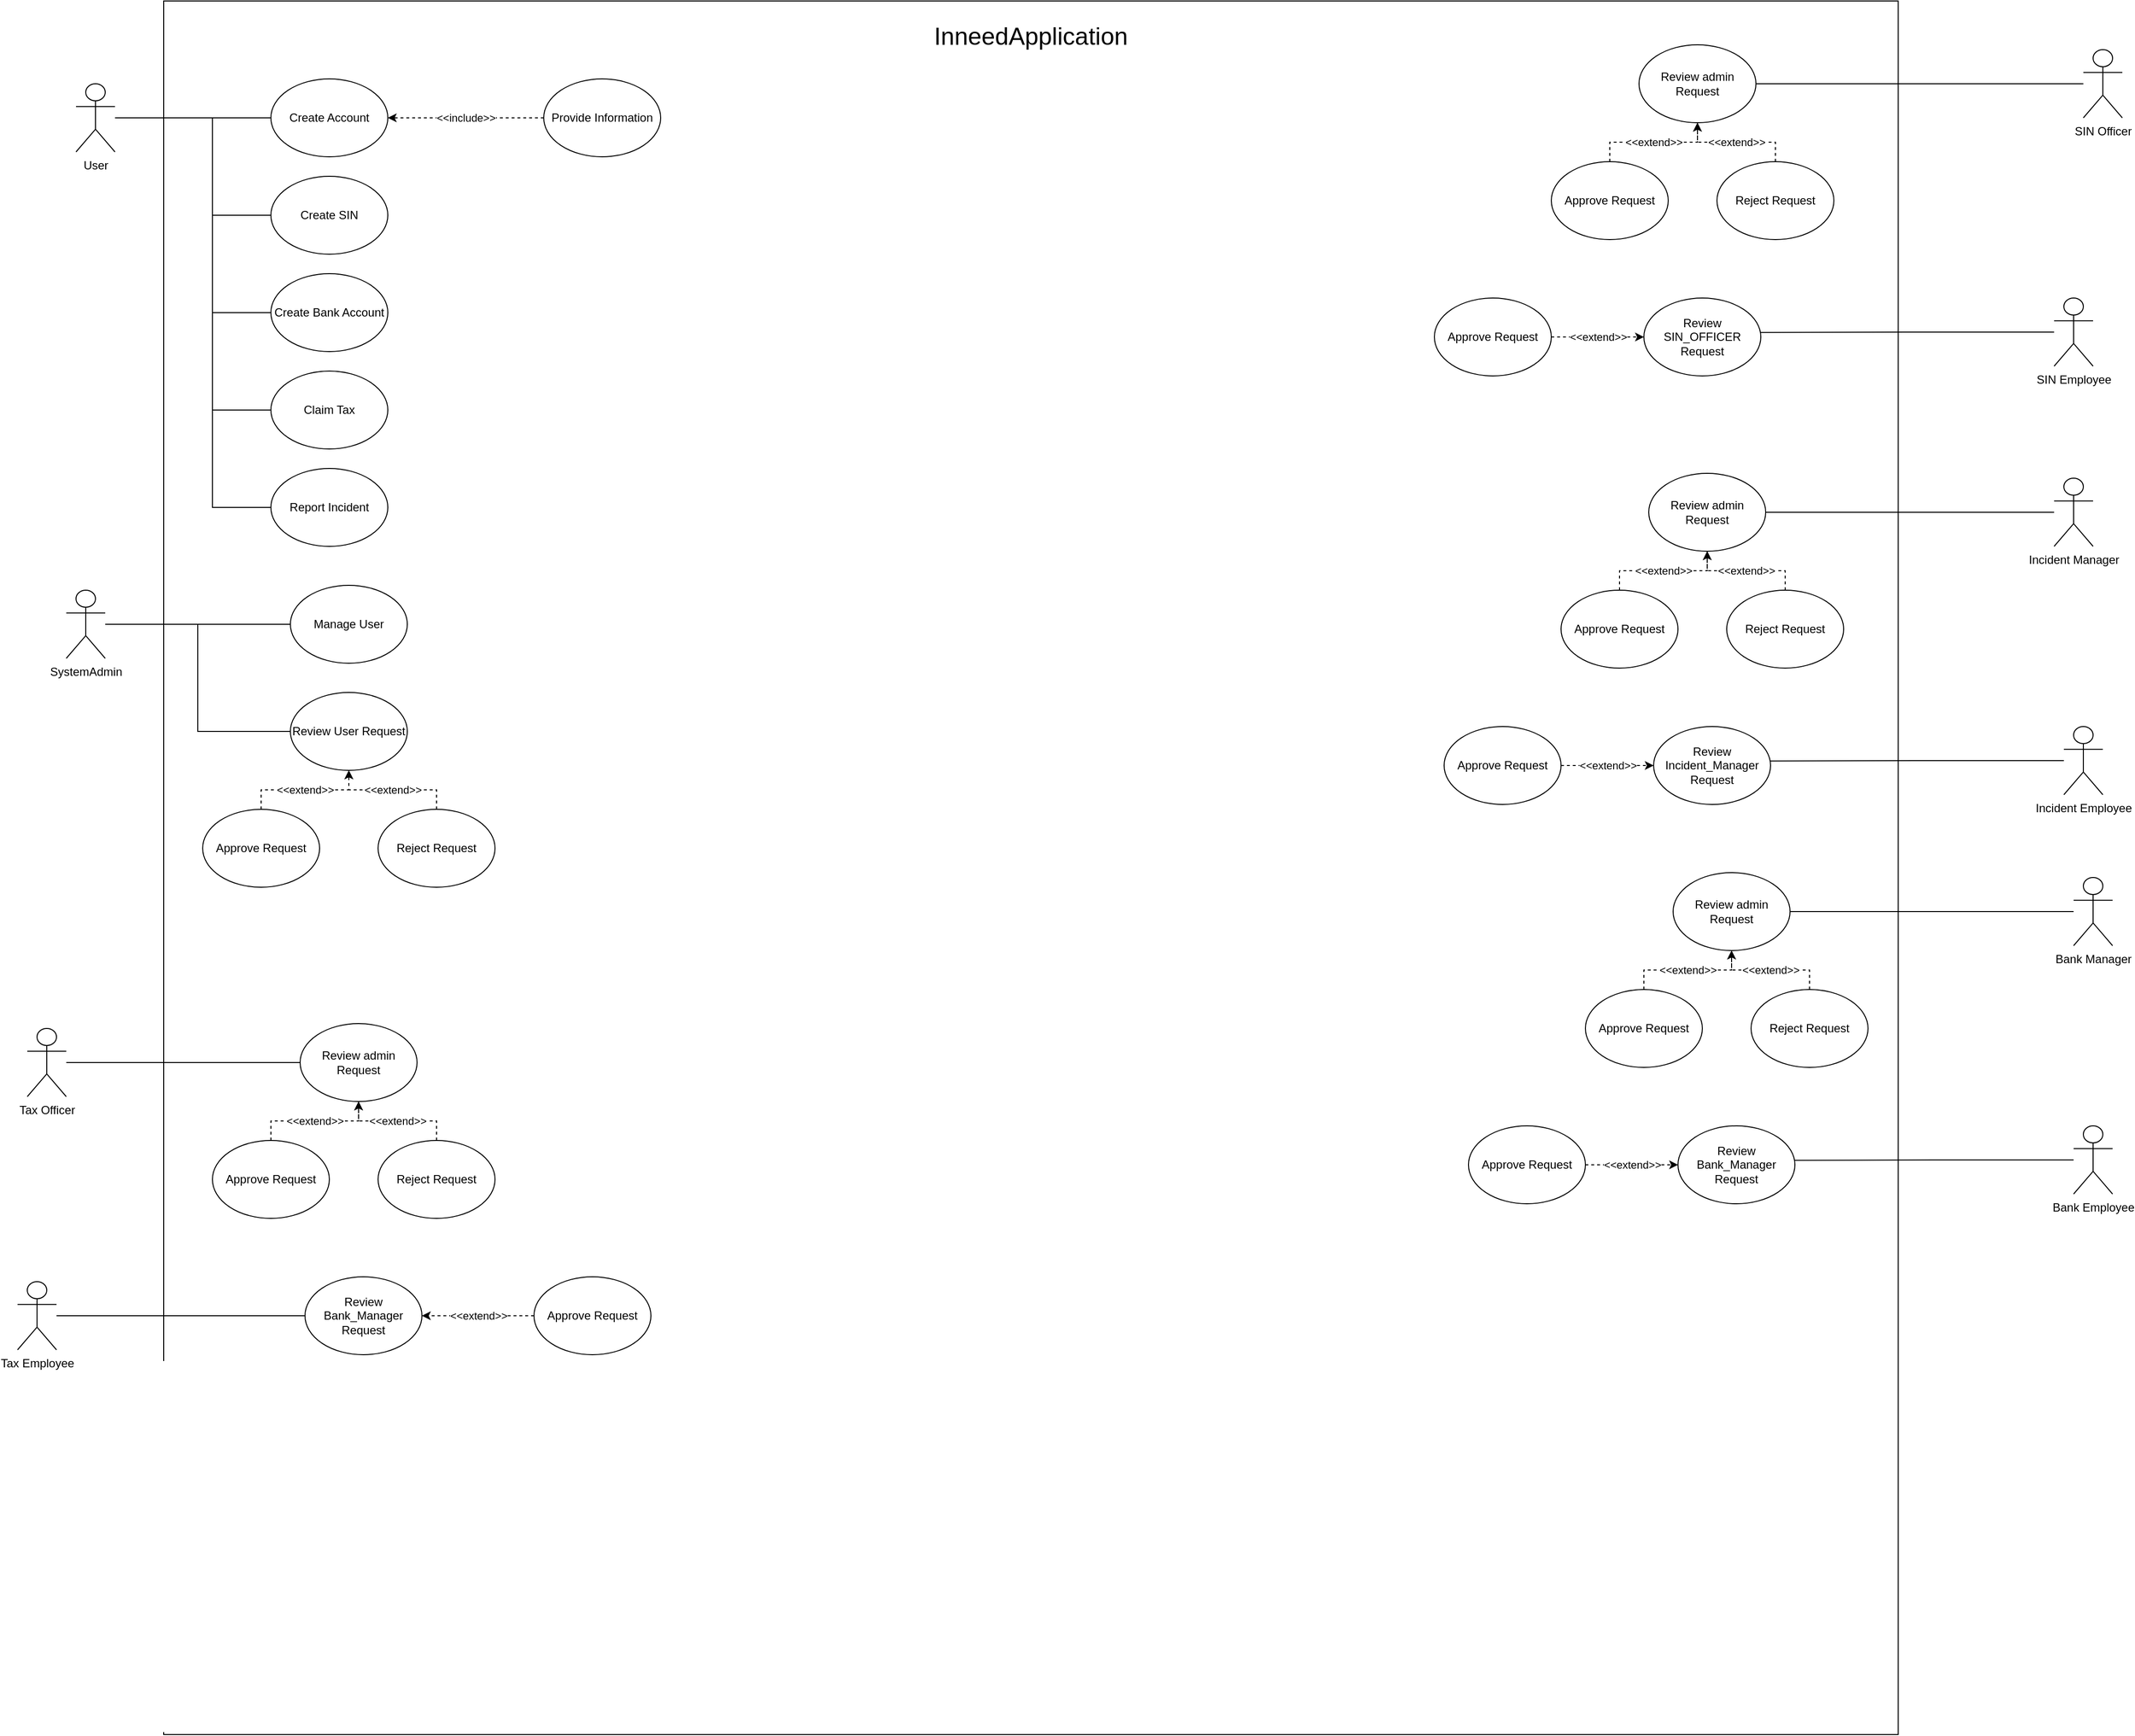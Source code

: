<mxfile version="20.6.2" type="device"><diagram id="l4f0k97sOmXUfr7ZGvwD" name="Page-1"><mxGraphModel dx="2031" dy="1077" grid="1" gridSize="10" guides="1" tooltips="1" connect="1" arrows="1" fold="1" page="1" pageScale="1" pageWidth="2339" pageHeight="3300" math="0" shadow="0"><root><mxCell id="0"/><mxCell id="1" parent="0"/><mxCell id="3ntKfznQBecFGZpFL8kB-1" value="" style="whiteSpace=wrap;html=1;aspect=fixed;" vertex="1" parent="1"><mxGeometry x="590" y="90" width="1780" height="1780" as="geometry"/></mxCell><mxCell id="3ntKfznQBecFGZpFL8kB-10" style="edgeStyle=orthogonalEdgeStyle;rounded=0;orthogonalLoop=1;jettySize=auto;html=1;endArrow=none;endFill=0;" edge="1" parent="1" source="3ntKfznQBecFGZpFL8kB-2" target="3ntKfznQBecFGZpFL8kB-3"><mxGeometry relative="1" as="geometry"/></mxCell><mxCell id="3ntKfznQBecFGZpFL8kB-11" style="edgeStyle=orthogonalEdgeStyle;rounded=0;orthogonalLoop=1;jettySize=auto;html=1;entryX=0;entryY=0.5;entryDx=0;entryDy=0;endArrow=none;endFill=0;" edge="1" parent="1" source="3ntKfznQBecFGZpFL8kB-2" target="3ntKfznQBecFGZpFL8kB-6"><mxGeometry relative="1" as="geometry"><Array as="points"><mxPoint x="640" y="210"/><mxPoint x="640" y="310"/></Array></mxGeometry></mxCell><mxCell id="3ntKfznQBecFGZpFL8kB-12" style="edgeStyle=orthogonalEdgeStyle;rounded=0;orthogonalLoop=1;jettySize=auto;html=1;entryX=0;entryY=0.5;entryDx=0;entryDy=0;endArrow=none;endFill=0;" edge="1" parent="1" source="3ntKfznQBecFGZpFL8kB-2" target="3ntKfznQBecFGZpFL8kB-7"><mxGeometry relative="1" as="geometry"><Array as="points"><mxPoint x="640" y="210"/><mxPoint x="640" y="410"/></Array></mxGeometry></mxCell><mxCell id="3ntKfznQBecFGZpFL8kB-13" style="edgeStyle=orthogonalEdgeStyle;rounded=0;orthogonalLoop=1;jettySize=auto;html=1;entryX=0;entryY=0.5;entryDx=0;entryDy=0;endArrow=none;endFill=0;" edge="1" parent="1" source="3ntKfznQBecFGZpFL8kB-2" target="3ntKfznQBecFGZpFL8kB-8"><mxGeometry relative="1" as="geometry"><Array as="points"><mxPoint x="640" y="210"/><mxPoint x="640" y="510"/></Array></mxGeometry></mxCell><mxCell id="3ntKfznQBecFGZpFL8kB-14" style="edgeStyle=orthogonalEdgeStyle;rounded=0;orthogonalLoop=1;jettySize=auto;html=1;entryX=0;entryY=0.5;entryDx=0;entryDy=0;endArrow=none;endFill=0;" edge="1" parent="1" source="3ntKfznQBecFGZpFL8kB-2" target="3ntKfznQBecFGZpFL8kB-9"><mxGeometry relative="1" as="geometry"><Array as="points"><mxPoint x="640" y="210"/><mxPoint x="640" y="610"/></Array></mxGeometry></mxCell><mxCell id="3ntKfznQBecFGZpFL8kB-2" value="User" style="shape=umlActor;verticalLabelPosition=bottom;verticalAlign=top;html=1;outlineConnect=0;" vertex="1" parent="1"><mxGeometry x="500" y="175" width="40" height="70" as="geometry"/></mxCell><mxCell id="3ntKfznQBecFGZpFL8kB-3" value="Create Account" style="ellipse;whiteSpace=wrap;html=1;" vertex="1" parent="1"><mxGeometry x="700" y="170" width="120" height="80" as="geometry"/></mxCell><mxCell id="3ntKfznQBecFGZpFL8kB-5" value="&amp;lt;&amp;lt;include&amp;gt;&amp;gt;" style="edgeStyle=orthogonalEdgeStyle;rounded=0;orthogonalLoop=1;jettySize=auto;html=1;entryX=1;entryY=0.5;entryDx=0;entryDy=0;dashed=1;" edge="1" parent="1" source="3ntKfznQBecFGZpFL8kB-4" target="3ntKfznQBecFGZpFL8kB-3"><mxGeometry relative="1" as="geometry"/></mxCell><mxCell id="3ntKfznQBecFGZpFL8kB-4" value="Provide Information" style="ellipse;whiteSpace=wrap;html=1;" vertex="1" parent="1"><mxGeometry x="980" y="170" width="120" height="80" as="geometry"/></mxCell><mxCell id="3ntKfznQBecFGZpFL8kB-6" value="Create SIN" style="ellipse;whiteSpace=wrap;html=1;" vertex="1" parent="1"><mxGeometry x="700" y="270" width="120" height="80" as="geometry"/></mxCell><mxCell id="3ntKfznQBecFGZpFL8kB-7" value="Create Bank Account" style="ellipse;whiteSpace=wrap;html=1;" vertex="1" parent="1"><mxGeometry x="700" y="370" width="120" height="80" as="geometry"/></mxCell><mxCell id="3ntKfznQBecFGZpFL8kB-8" value="Claim Tax" style="ellipse;whiteSpace=wrap;html=1;" vertex="1" parent="1"><mxGeometry x="700" y="470" width="120" height="80" as="geometry"/></mxCell><mxCell id="3ntKfznQBecFGZpFL8kB-9" value="Report Incident" style="ellipse;whiteSpace=wrap;html=1;" vertex="1" parent="1"><mxGeometry x="700" y="570" width="120" height="80" as="geometry"/></mxCell><mxCell id="3ntKfznQBecFGZpFL8kB-46" style="edgeStyle=orthogonalEdgeStyle;rounded=0;orthogonalLoop=1;jettySize=auto;html=1;entryX=0;entryY=0.5;entryDx=0;entryDy=0;endArrow=none;endFill=0;" edge="1" parent="1" source="3ntKfznQBecFGZpFL8kB-15" target="3ntKfznQBecFGZpFL8kB-17"><mxGeometry relative="1" as="geometry"/></mxCell><mxCell id="3ntKfznQBecFGZpFL8kB-47" style="edgeStyle=orthogonalEdgeStyle;rounded=0;orthogonalLoop=1;jettySize=auto;html=1;entryX=0;entryY=0.5;entryDx=0;entryDy=0;endArrow=none;endFill=0;" edge="1" parent="1" source="3ntKfznQBecFGZpFL8kB-15" target="3ntKfznQBecFGZpFL8kB-20"><mxGeometry relative="1" as="geometry"/></mxCell><mxCell id="3ntKfznQBecFGZpFL8kB-15" value="SystemAdmin" style="shape=umlActor;verticalLabelPosition=bottom;verticalAlign=top;html=1;outlineConnect=0;" vertex="1" parent="1"><mxGeometry x="490" y="695" width="40" height="70" as="geometry"/></mxCell><mxCell id="3ntKfznQBecFGZpFL8kB-17" value="Manage User" style="ellipse;whiteSpace=wrap;html=1;" vertex="1" parent="1"><mxGeometry x="720" y="690" width="120" height="80" as="geometry"/></mxCell><mxCell id="3ntKfznQBecFGZpFL8kB-20" value="Review User Request" style="ellipse;whiteSpace=wrap;html=1;" vertex="1" parent="1"><mxGeometry x="720" y="800" width="120" height="80" as="geometry"/></mxCell><mxCell id="3ntKfznQBecFGZpFL8kB-28" value="&amp;lt;&amp;lt;extend&amp;gt;&amp;gt;" style="edgeStyle=orthogonalEdgeStyle;rounded=0;orthogonalLoop=1;jettySize=auto;html=1;entryX=0.5;entryY=1;entryDx=0;entryDy=0;dashed=1;endArrow=classic;endFill=1;" edge="1" parent="1" source="3ntKfznQBecFGZpFL8kB-22" target="3ntKfznQBecFGZpFL8kB-20"><mxGeometry relative="1" as="geometry"/></mxCell><mxCell id="3ntKfznQBecFGZpFL8kB-22" value="Approve Request" style="ellipse;whiteSpace=wrap;html=1;" vertex="1" parent="1"><mxGeometry x="630" y="920" width="120" height="80" as="geometry"/></mxCell><mxCell id="3ntKfznQBecFGZpFL8kB-29" value="&amp;lt;&amp;lt;extend&amp;gt;&amp;gt;" style="edgeStyle=orthogonalEdgeStyle;rounded=0;orthogonalLoop=1;jettySize=auto;html=1;entryX=0.5;entryY=1;entryDx=0;entryDy=0;dashed=1;endArrow=classic;endFill=1;" edge="1" parent="1" source="3ntKfznQBecFGZpFL8kB-23" target="3ntKfznQBecFGZpFL8kB-20"><mxGeometry relative="1" as="geometry"/></mxCell><mxCell id="3ntKfznQBecFGZpFL8kB-23" value="Reject Request" style="ellipse;whiteSpace=wrap;html=1;" vertex="1" parent="1"><mxGeometry x="810" y="920" width="120" height="80" as="geometry"/></mxCell><mxCell id="3ntKfznQBecFGZpFL8kB-37" style="edgeStyle=orthogonalEdgeStyle;rounded=0;orthogonalLoop=1;jettySize=auto;html=1;entryX=1;entryY=0.5;entryDx=0;entryDy=0;endArrow=none;endFill=0;" edge="1" parent="1" source="3ntKfznQBecFGZpFL8kB-30" target="3ntKfznQBecFGZpFL8kB-31"><mxGeometry relative="1" as="geometry"/></mxCell><mxCell id="3ntKfznQBecFGZpFL8kB-30" value="SIN Officer" style="shape=umlActor;verticalLabelPosition=bottom;verticalAlign=top;html=1;outlineConnect=0;" vertex="1" parent="1"><mxGeometry x="2560" y="140" width="40" height="70" as="geometry"/></mxCell><mxCell id="3ntKfznQBecFGZpFL8kB-31" value="Review admin Request" style="ellipse;whiteSpace=wrap;html=1;" vertex="1" parent="1"><mxGeometry x="2104" y="135" width="120" height="80" as="geometry"/></mxCell><mxCell id="3ntKfznQBecFGZpFL8kB-32" value="&amp;lt;&amp;lt;extend&amp;gt;&amp;gt;" style="edgeStyle=orthogonalEdgeStyle;rounded=0;orthogonalLoop=1;jettySize=auto;html=1;entryX=0.5;entryY=1;entryDx=0;entryDy=0;dashed=1;endArrow=classic;endFill=1;" edge="1" parent="1" source="3ntKfznQBecFGZpFL8kB-33" target="3ntKfznQBecFGZpFL8kB-31"><mxGeometry relative="1" as="geometry"/></mxCell><mxCell id="3ntKfznQBecFGZpFL8kB-33" value="Approve Request" style="ellipse;whiteSpace=wrap;html=1;" vertex="1" parent="1"><mxGeometry x="2014" y="255" width="120" height="80" as="geometry"/></mxCell><mxCell id="3ntKfznQBecFGZpFL8kB-34" value="&amp;lt;&amp;lt;extend&amp;gt;&amp;gt;" style="edgeStyle=orthogonalEdgeStyle;rounded=0;orthogonalLoop=1;jettySize=auto;html=1;entryX=0.5;entryY=1;entryDx=0;entryDy=0;dashed=1;endArrow=classic;endFill=1;" edge="1" parent="1" source="3ntKfznQBecFGZpFL8kB-35" target="3ntKfznQBecFGZpFL8kB-31"><mxGeometry relative="1" as="geometry"/></mxCell><mxCell id="3ntKfznQBecFGZpFL8kB-35" value="Reject Request" style="ellipse;whiteSpace=wrap;html=1;" vertex="1" parent="1"><mxGeometry x="2184" y="255" width="120" height="80" as="geometry"/></mxCell><mxCell id="3ntKfznQBecFGZpFL8kB-44" style="edgeStyle=orthogonalEdgeStyle;rounded=0;orthogonalLoop=1;jettySize=auto;html=1;entryX=1;entryY=0.442;entryDx=0;entryDy=0;entryPerimeter=0;endArrow=none;endFill=0;" edge="1" parent="1" source="3ntKfznQBecFGZpFL8kB-38" target="3ntKfznQBecFGZpFL8kB-39"><mxGeometry relative="1" as="geometry"/></mxCell><mxCell id="3ntKfznQBecFGZpFL8kB-38" value="SIN Employee" style="shape=umlActor;verticalLabelPosition=bottom;verticalAlign=top;html=1;outlineConnect=0;" vertex="1" parent="1"><mxGeometry x="2530" y="395" width="40" height="70" as="geometry"/></mxCell><mxCell id="3ntKfznQBecFGZpFL8kB-39" value="Review SIN_OFFICER Request" style="ellipse;whiteSpace=wrap;html=1;" vertex="1" parent="1"><mxGeometry x="2109" y="395" width="120" height="80" as="geometry"/></mxCell><mxCell id="3ntKfznQBecFGZpFL8kB-40" value="&amp;lt;&amp;lt;extend&amp;gt;&amp;gt;" style="edgeStyle=orthogonalEdgeStyle;rounded=0;orthogonalLoop=1;jettySize=auto;html=1;dashed=1;endArrow=classic;endFill=1;entryX=0;entryY=0.5;entryDx=0;entryDy=0;" edge="1" parent="1" source="3ntKfznQBecFGZpFL8kB-41" target="3ntKfznQBecFGZpFL8kB-39"><mxGeometry relative="1" as="geometry"/></mxCell><mxCell id="3ntKfznQBecFGZpFL8kB-41" value="Approve Request" style="ellipse;whiteSpace=wrap;html=1;" vertex="1" parent="1"><mxGeometry x="1894" y="395" width="120" height="80" as="geometry"/></mxCell><mxCell id="3ntKfznQBecFGZpFL8kB-50" style="edgeStyle=orthogonalEdgeStyle;rounded=0;orthogonalLoop=1;jettySize=auto;html=1;entryX=1;entryY=0.5;entryDx=0;entryDy=0;endArrow=none;endFill=0;" edge="1" parent="1" source="3ntKfznQBecFGZpFL8kB-51" target="3ntKfznQBecFGZpFL8kB-52"><mxGeometry relative="1" as="geometry"/></mxCell><mxCell id="3ntKfznQBecFGZpFL8kB-51" value="Incident Manager" style="shape=umlActor;verticalLabelPosition=bottom;verticalAlign=top;html=1;outlineConnect=0;" vertex="1" parent="1"><mxGeometry x="2530" y="580" width="40" height="70" as="geometry"/></mxCell><mxCell id="3ntKfznQBecFGZpFL8kB-52" value="Review admin Request" style="ellipse;whiteSpace=wrap;html=1;" vertex="1" parent="1"><mxGeometry x="2114" y="575" width="120" height="80" as="geometry"/></mxCell><mxCell id="3ntKfznQBecFGZpFL8kB-53" value="&amp;lt;&amp;lt;extend&amp;gt;&amp;gt;" style="edgeStyle=orthogonalEdgeStyle;rounded=0;orthogonalLoop=1;jettySize=auto;html=1;entryX=0.5;entryY=1;entryDx=0;entryDy=0;dashed=1;endArrow=classic;endFill=1;" edge="1" parent="1" source="3ntKfznQBecFGZpFL8kB-54" target="3ntKfznQBecFGZpFL8kB-52"><mxGeometry relative="1" as="geometry"/></mxCell><mxCell id="3ntKfznQBecFGZpFL8kB-54" value="Approve Request" style="ellipse;whiteSpace=wrap;html=1;" vertex="1" parent="1"><mxGeometry x="2024" y="695" width="120" height="80" as="geometry"/></mxCell><mxCell id="3ntKfznQBecFGZpFL8kB-55" value="&amp;lt;&amp;lt;extend&amp;gt;&amp;gt;" style="edgeStyle=orthogonalEdgeStyle;rounded=0;orthogonalLoop=1;jettySize=auto;html=1;entryX=0.5;entryY=1;entryDx=0;entryDy=0;dashed=1;endArrow=classic;endFill=1;" edge="1" parent="1" source="3ntKfznQBecFGZpFL8kB-56" target="3ntKfznQBecFGZpFL8kB-52"><mxGeometry relative="1" as="geometry"/></mxCell><mxCell id="3ntKfznQBecFGZpFL8kB-56" value="Reject Request" style="ellipse;whiteSpace=wrap;html=1;" vertex="1" parent="1"><mxGeometry x="2194" y="695" width="120" height="80" as="geometry"/></mxCell><mxCell id="3ntKfznQBecFGZpFL8kB-57" style="edgeStyle=orthogonalEdgeStyle;rounded=0;orthogonalLoop=1;jettySize=auto;html=1;entryX=1;entryY=0.442;entryDx=0;entryDy=0;entryPerimeter=0;endArrow=none;endFill=0;" edge="1" parent="1" source="3ntKfznQBecFGZpFL8kB-58" target="3ntKfznQBecFGZpFL8kB-59"><mxGeometry relative="1" as="geometry"/></mxCell><mxCell id="3ntKfznQBecFGZpFL8kB-58" value="Incident Employee" style="shape=umlActor;verticalLabelPosition=bottom;verticalAlign=top;html=1;outlineConnect=0;" vertex="1" parent="1"><mxGeometry x="2540" y="835" width="40" height="70" as="geometry"/></mxCell><mxCell id="3ntKfznQBecFGZpFL8kB-59" value="Review Incident_Manager Request" style="ellipse;whiteSpace=wrap;html=1;" vertex="1" parent="1"><mxGeometry x="2119" y="835" width="120" height="80" as="geometry"/></mxCell><mxCell id="3ntKfznQBecFGZpFL8kB-60" value="&amp;lt;&amp;lt;extend&amp;gt;&amp;gt;" style="edgeStyle=orthogonalEdgeStyle;rounded=0;orthogonalLoop=1;jettySize=auto;html=1;dashed=1;endArrow=classic;endFill=1;entryX=0;entryY=0.5;entryDx=0;entryDy=0;" edge="1" parent="1" source="3ntKfznQBecFGZpFL8kB-61" target="3ntKfznQBecFGZpFL8kB-59"><mxGeometry relative="1" as="geometry"/></mxCell><mxCell id="3ntKfznQBecFGZpFL8kB-61" value="Approve Request" style="ellipse;whiteSpace=wrap;html=1;" vertex="1" parent="1"><mxGeometry x="1904" y="835" width="120" height="80" as="geometry"/></mxCell><mxCell id="3ntKfznQBecFGZpFL8kB-62" style="edgeStyle=orthogonalEdgeStyle;rounded=0;orthogonalLoop=1;jettySize=auto;html=1;entryX=1;entryY=0.5;entryDx=0;entryDy=0;endArrow=none;endFill=0;" edge="1" parent="1" source="3ntKfznQBecFGZpFL8kB-63" target="3ntKfznQBecFGZpFL8kB-64"><mxGeometry relative="1" as="geometry"/></mxCell><mxCell id="3ntKfznQBecFGZpFL8kB-63" value="Bank Manager" style="shape=umlActor;verticalLabelPosition=bottom;verticalAlign=top;html=1;outlineConnect=0;" vertex="1" parent="1"><mxGeometry x="2550" y="990" width="40" height="70" as="geometry"/></mxCell><mxCell id="3ntKfznQBecFGZpFL8kB-64" value="Review admin Request" style="ellipse;whiteSpace=wrap;html=1;" vertex="1" parent="1"><mxGeometry x="2139" y="985" width="120" height="80" as="geometry"/></mxCell><mxCell id="3ntKfznQBecFGZpFL8kB-65" value="&amp;lt;&amp;lt;extend&amp;gt;&amp;gt;" style="edgeStyle=orthogonalEdgeStyle;rounded=0;orthogonalLoop=1;jettySize=auto;html=1;entryX=0.5;entryY=1;entryDx=0;entryDy=0;dashed=1;endArrow=classic;endFill=1;" edge="1" parent="1" source="3ntKfznQBecFGZpFL8kB-66" target="3ntKfznQBecFGZpFL8kB-64"><mxGeometry relative="1" as="geometry"/></mxCell><mxCell id="3ntKfznQBecFGZpFL8kB-66" value="Approve Request" style="ellipse;whiteSpace=wrap;html=1;" vertex="1" parent="1"><mxGeometry x="2049" y="1105" width="120" height="80" as="geometry"/></mxCell><mxCell id="3ntKfznQBecFGZpFL8kB-67" value="&amp;lt;&amp;lt;extend&amp;gt;&amp;gt;" style="edgeStyle=orthogonalEdgeStyle;rounded=0;orthogonalLoop=1;jettySize=auto;html=1;entryX=0.5;entryY=1;entryDx=0;entryDy=0;dashed=1;endArrow=classic;endFill=1;" edge="1" parent="1" source="3ntKfznQBecFGZpFL8kB-68" target="3ntKfznQBecFGZpFL8kB-64"><mxGeometry relative="1" as="geometry"/></mxCell><mxCell id="3ntKfznQBecFGZpFL8kB-68" value="Reject Request" style="ellipse;whiteSpace=wrap;html=1;" vertex="1" parent="1"><mxGeometry x="2219" y="1105" width="120" height="80" as="geometry"/></mxCell><mxCell id="3ntKfznQBecFGZpFL8kB-69" style="edgeStyle=orthogonalEdgeStyle;rounded=0;orthogonalLoop=1;jettySize=auto;html=1;entryX=1;entryY=0.442;entryDx=0;entryDy=0;entryPerimeter=0;endArrow=none;endFill=0;" edge="1" parent="1" source="3ntKfznQBecFGZpFL8kB-70" target="3ntKfznQBecFGZpFL8kB-71"><mxGeometry relative="1" as="geometry"/></mxCell><mxCell id="3ntKfznQBecFGZpFL8kB-70" value="Bank Employee" style="shape=umlActor;verticalLabelPosition=bottom;verticalAlign=top;html=1;outlineConnect=0;" vertex="1" parent="1"><mxGeometry x="2550" y="1245" width="40" height="70" as="geometry"/></mxCell><mxCell id="3ntKfznQBecFGZpFL8kB-71" value="Review Bank_Manager Request" style="ellipse;whiteSpace=wrap;html=1;" vertex="1" parent="1"><mxGeometry x="2144" y="1245" width="120" height="80" as="geometry"/></mxCell><mxCell id="3ntKfznQBecFGZpFL8kB-72" value="&amp;lt;&amp;lt;extend&amp;gt;&amp;gt;" style="edgeStyle=orthogonalEdgeStyle;rounded=0;orthogonalLoop=1;jettySize=auto;html=1;dashed=1;endArrow=classic;endFill=1;entryX=0;entryY=0.5;entryDx=0;entryDy=0;" edge="1" parent="1" source="3ntKfznQBecFGZpFL8kB-73" target="3ntKfznQBecFGZpFL8kB-71"><mxGeometry relative="1" as="geometry"/></mxCell><mxCell id="3ntKfznQBecFGZpFL8kB-73" value="Approve Request" style="ellipse;whiteSpace=wrap;html=1;" vertex="1" parent="1"><mxGeometry x="1929" y="1245" width="120" height="80" as="geometry"/></mxCell><mxCell id="3ntKfznQBecFGZpFL8kB-78" value="Review admin Request" style="ellipse;whiteSpace=wrap;html=1;" vertex="1" parent="1"><mxGeometry x="730" y="1140" width="120" height="80" as="geometry"/></mxCell><mxCell id="3ntKfznQBecFGZpFL8kB-79" value="&amp;lt;&amp;lt;extend&amp;gt;&amp;gt;" style="edgeStyle=orthogonalEdgeStyle;rounded=0;orthogonalLoop=1;jettySize=auto;html=1;entryX=0.5;entryY=1;entryDx=0;entryDy=0;dashed=1;endArrow=classic;endFill=1;" edge="1" parent="1" source="3ntKfznQBecFGZpFL8kB-80" target="3ntKfznQBecFGZpFL8kB-78"><mxGeometry relative="1" as="geometry"/></mxCell><mxCell id="3ntKfznQBecFGZpFL8kB-80" value="Approve Request" style="ellipse;whiteSpace=wrap;html=1;" vertex="1" parent="1"><mxGeometry x="640" y="1260" width="120" height="80" as="geometry"/></mxCell><mxCell id="3ntKfznQBecFGZpFL8kB-81" value="&amp;lt;&amp;lt;extend&amp;gt;&amp;gt;" style="edgeStyle=orthogonalEdgeStyle;rounded=0;orthogonalLoop=1;jettySize=auto;html=1;entryX=0.5;entryY=1;entryDx=0;entryDy=0;dashed=1;endArrow=classic;endFill=1;" edge="1" parent="1" source="3ntKfznQBecFGZpFL8kB-82" target="3ntKfznQBecFGZpFL8kB-78"><mxGeometry relative="1" as="geometry"/></mxCell><mxCell id="3ntKfznQBecFGZpFL8kB-82" value="Reject Request" style="ellipse;whiteSpace=wrap;html=1;" vertex="1" parent="1"><mxGeometry x="810" y="1260" width="120" height="80" as="geometry"/></mxCell><mxCell id="3ntKfznQBecFGZpFL8kB-83" value="Review Bank_Manager Request" style="ellipse;whiteSpace=wrap;html=1;" vertex="1" parent="1"><mxGeometry x="735" y="1400" width="120" height="80" as="geometry"/></mxCell><mxCell id="3ntKfznQBecFGZpFL8kB-84" value="&amp;lt;&amp;lt;extend&amp;gt;&amp;gt;" style="edgeStyle=orthogonalEdgeStyle;rounded=0;orthogonalLoop=1;jettySize=auto;html=1;dashed=1;endArrow=classic;endFill=1;entryX=1;entryY=0.5;entryDx=0;entryDy=0;" edge="1" parent="1" source="3ntKfznQBecFGZpFL8kB-85" target="3ntKfznQBecFGZpFL8kB-83"><mxGeometry relative="1" as="geometry"><mxPoint x="860" y="1440" as="targetPoint"/><Array as="points"/></mxGeometry></mxCell><mxCell id="3ntKfznQBecFGZpFL8kB-85" value="Approve Request" style="ellipse;whiteSpace=wrap;html=1;" vertex="1" parent="1"><mxGeometry x="970" y="1400" width="120" height="80" as="geometry"/></mxCell><mxCell id="3ntKfznQBecFGZpFL8kB-87" style="edgeStyle=orthogonalEdgeStyle;rounded=0;orthogonalLoop=1;jettySize=auto;html=1;entryX=0;entryY=0.5;entryDx=0;entryDy=0;endArrow=none;endFill=0;" edge="1" parent="1" source="3ntKfznQBecFGZpFL8kB-86" target="3ntKfznQBecFGZpFL8kB-78"><mxGeometry relative="1" as="geometry"/></mxCell><mxCell id="3ntKfznQBecFGZpFL8kB-86" value="Tax Officer" style="shape=umlActor;verticalLabelPosition=bottom;verticalAlign=top;html=1;outlineConnect=0;" vertex="1" parent="1"><mxGeometry x="450" y="1145" width="40" height="70" as="geometry"/></mxCell><mxCell id="3ntKfznQBecFGZpFL8kB-90" style="edgeStyle=orthogonalEdgeStyle;rounded=0;orthogonalLoop=1;jettySize=auto;html=1;endArrow=none;endFill=0;" edge="1" parent="1" source="3ntKfznQBecFGZpFL8kB-89" target="3ntKfznQBecFGZpFL8kB-83"><mxGeometry relative="1" as="geometry"/></mxCell><mxCell id="3ntKfznQBecFGZpFL8kB-89" value="Tax Employee" style="shape=umlActor;verticalLabelPosition=bottom;verticalAlign=top;html=1;outlineConnect=0;" vertex="1" parent="1"><mxGeometry x="440" y="1405" width="40" height="70" as="geometry"/></mxCell><mxCell id="3ntKfznQBecFGZpFL8kB-95" value="&lt;font style=&quot;font-size: 25px;&quot;&gt;InneedApplication&lt;/font&gt;" style="text;html=1;strokeColor=none;fillColor=none;align=center;verticalAlign=middle;whiteSpace=wrap;rounded=0;fontSize=18;" vertex="1" parent="1"><mxGeometry x="1320" y="100" width="320" height="50" as="geometry"/></mxCell></root></mxGraphModel></diagram></mxfile>